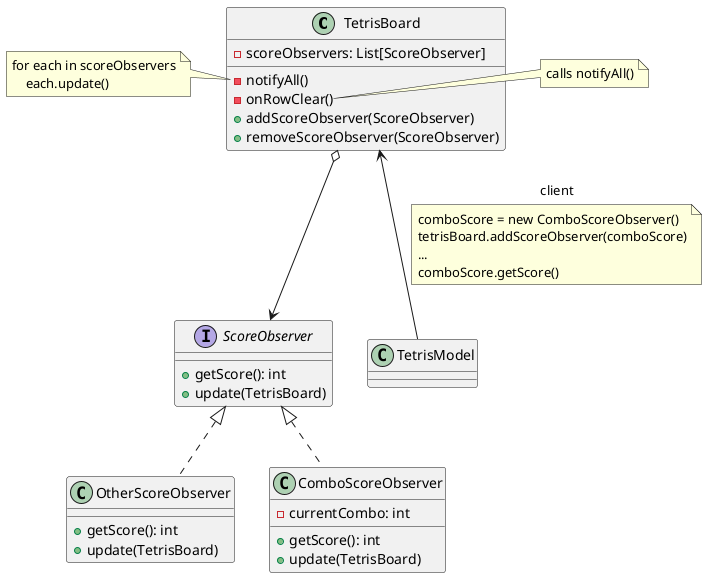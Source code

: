@startuml

class TetrisBoard {
- notifyAll()
- onRowClear()
- scoreObservers: List[ScoreObserver]
+ addScoreObserver(ScoreObserver)
+ removeScoreObserver(ScoreObserver)
}

note right of TetrisBoard::onRowClear
calls notifyAll()
end note

note left of TetrisBoard::notifyAll
for each in scoreObservers
    each.update()
end note

interface ScoreObserver {
+ getScore(): int
+ update(TetrisBoard)
}

class OtherScoreObserver {
+ getScore(): int
+ update(TetrisBoard)
}

class ComboScoreObserver {
- currentCombo: int
+ getScore(): int
+ update(TetrisBoard)
}

class TetrisModel {

}


TetrisBoard o--> ScoreObserver
ScoreObserver <|.. OtherScoreObserver
ScoreObserver <|.. ComboScoreObserver
TetrisBoard <-- TetrisModel: client

note on link
comboScore = new ComboScoreObserver()
tetrisBoard.addScoreObserver(comboScore)
...
comboScore.getScore()
end note

@enduml
